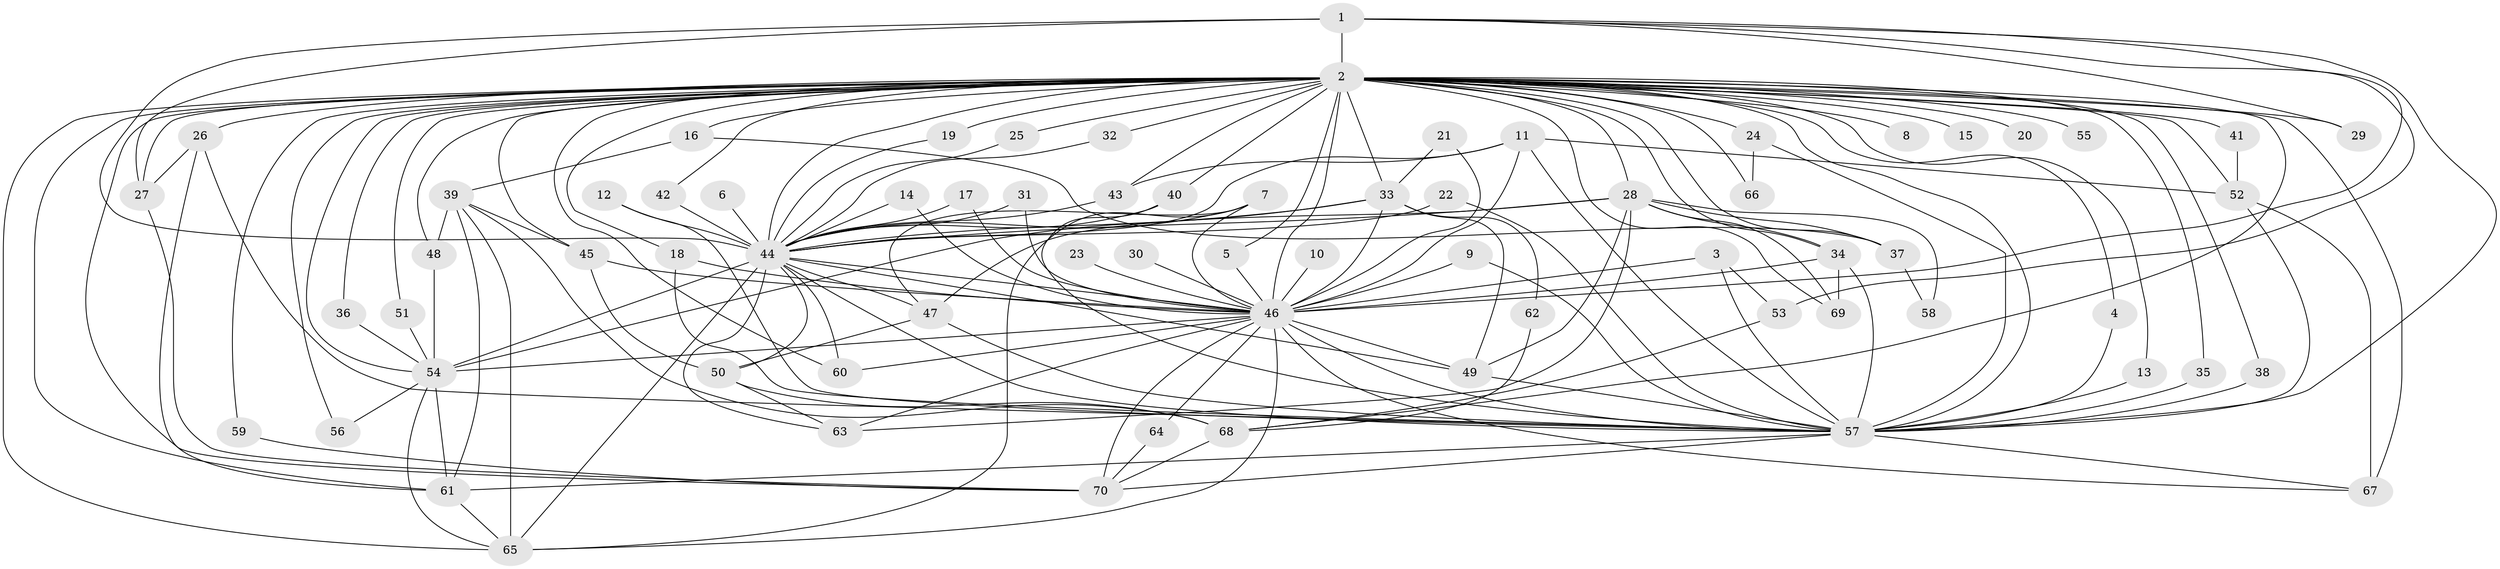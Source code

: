 // original degree distribution, {30: 0.014285714285714285, 22: 0.007142857142857143, 24: 0.02142857142857143, 20: 0.007142857142857143, 12: 0.007142857142857143, 25: 0.014285714285714285, 3: 0.21428571428571427, 2: 0.5, 4: 0.1, 5: 0.07142857142857142, 7: 0.014285714285714285, 6: 0.02857142857142857}
// Generated by graph-tools (version 1.1) at 2025/49/03/09/25 03:49:41]
// undirected, 70 vertices, 169 edges
graph export_dot {
graph [start="1"]
  node [color=gray90,style=filled];
  1;
  2;
  3;
  4;
  5;
  6;
  7;
  8;
  9;
  10;
  11;
  12;
  13;
  14;
  15;
  16;
  17;
  18;
  19;
  20;
  21;
  22;
  23;
  24;
  25;
  26;
  27;
  28;
  29;
  30;
  31;
  32;
  33;
  34;
  35;
  36;
  37;
  38;
  39;
  40;
  41;
  42;
  43;
  44;
  45;
  46;
  47;
  48;
  49;
  50;
  51;
  52;
  53;
  54;
  55;
  56;
  57;
  58;
  59;
  60;
  61;
  62;
  63;
  64;
  65;
  66;
  67;
  68;
  69;
  70;
  1 -- 2 [weight=4.0];
  1 -- 27 [weight=1.0];
  1 -- 29 [weight=1.0];
  1 -- 44 [weight=2.0];
  1 -- 46 [weight=2.0];
  1 -- 53 [weight=1.0];
  1 -- 57 [weight=1.0];
  2 -- 4 [weight=1.0];
  2 -- 5 [weight=1.0];
  2 -- 8 [weight=2.0];
  2 -- 13 [weight=1.0];
  2 -- 15 [weight=1.0];
  2 -- 16 [weight=2.0];
  2 -- 18 [weight=1.0];
  2 -- 19 [weight=1.0];
  2 -- 20 [weight=2.0];
  2 -- 24 [weight=3.0];
  2 -- 25 [weight=1.0];
  2 -- 26 [weight=1.0];
  2 -- 27 [weight=1.0];
  2 -- 28 [weight=1.0];
  2 -- 29 [weight=2.0];
  2 -- 32 [weight=1.0];
  2 -- 33 [weight=1.0];
  2 -- 34 [weight=1.0];
  2 -- 35 [weight=1.0];
  2 -- 36 [weight=1.0];
  2 -- 37 [weight=1.0];
  2 -- 38 [weight=1.0];
  2 -- 40 [weight=1.0];
  2 -- 41 [weight=1.0];
  2 -- 42 [weight=1.0];
  2 -- 43 [weight=2.0];
  2 -- 44 [weight=8.0];
  2 -- 45 [weight=1.0];
  2 -- 46 [weight=8.0];
  2 -- 48 [weight=1.0];
  2 -- 51 [weight=1.0];
  2 -- 52 [weight=1.0];
  2 -- 54 [weight=1.0];
  2 -- 55 [weight=1.0];
  2 -- 56 [weight=1.0];
  2 -- 57 [weight=5.0];
  2 -- 59 [weight=1.0];
  2 -- 60 [weight=1.0];
  2 -- 61 [weight=2.0];
  2 -- 65 [weight=1.0];
  2 -- 66 [weight=3.0];
  2 -- 67 [weight=2.0];
  2 -- 68 [weight=2.0];
  2 -- 69 [weight=1.0];
  2 -- 70 [weight=1.0];
  3 -- 46 [weight=1.0];
  3 -- 53 [weight=1.0];
  3 -- 57 [weight=1.0];
  4 -- 57 [weight=1.0];
  5 -- 46 [weight=1.0];
  6 -- 44 [weight=2.0];
  7 -- 44 [weight=1.0];
  7 -- 46 [weight=1.0];
  7 -- 47 [weight=1.0];
  7 -- 65 [weight=1.0];
  9 -- 46 [weight=1.0];
  9 -- 57 [weight=1.0];
  10 -- 46 [weight=2.0];
  11 -- 43 [weight=1.0];
  11 -- 44 [weight=1.0];
  11 -- 46 [weight=1.0];
  11 -- 52 [weight=1.0];
  11 -- 57 [weight=1.0];
  12 -- 44 [weight=1.0];
  12 -- 57 [weight=1.0];
  13 -- 57 [weight=1.0];
  14 -- 44 [weight=1.0];
  14 -- 46 [weight=1.0];
  16 -- 37 [weight=1.0];
  16 -- 39 [weight=1.0];
  17 -- 44 [weight=1.0];
  17 -- 46 [weight=1.0];
  18 -- 46 [weight=1.0];
  18 -- 57 [weight=1.0];
  19 -- 44 [weight=1.0];
  21 -- 33 [weight=1.0];
  21 -- 46 [weight=1.0];
  22 -- 44 [weight=1.0];
  22 -- 57 [weight=1.0];
  23 -- 46 [weight=2.0];
  24 -- 57 [weight=2.0];
  24 -- 66 [weight=1.0];
  25 -- 44 [weight=1.0];
  26 -- 27 [weight=1.0];
  26 -- 57 [weight=1.0];
  26 -- 61 [weight=1.0];
  27 -- 70 [weight=1.0];
  28 -- 34 [weight=1.0];
  28 -- 37 [weight=2.0];
  28 -- 44 [weight=2.0];
  28 -- 47 [weight=1.0];
  28 -- 49 [weight=1.0];
  28 -- 58 [weight=1.0];
  28 -- 63 [weight=1.0];
  28 -- 69 [weight=1.0];
  30 -- 46 [weight=1.0];
  31 -- 44 [weight=2.0];
  31 -- 46 [weight=1.0];
  32 -- 44 [weight=1.0];
  33 -- 44 [weight=1.0];
  33 -- 46 [weight=1.0];
  33 -- 49 [weight=1.0];
  33 -- 54 [weight=1.0];
  33 -- 62 [weight=1.0];
  34 -- 46 [weight=2.0];
  34 -- 57 [weight=1.0];
  34 -- 69 [weight=1.0];
  35 -- 57 [weight=1.0];
  36 -- 54 [weight=1.0];
  37 -- 58 [weight=1.0];
  38 -- 57 [weight=1.0];
  39 -- 45 [weight=1.0];
  39 -- 48 [weight=1.0];
  39 -- 61 [weight=1.0];
  39 -- 65 [weight=1.0];
  39 -- 68 [weight=1.0];
  40 -- 44 [weight=1.0];
  40 -- 57 [weight=1.0];
  41 -- 52 [weight=1.0];
  42 -- 44 [weight=2.0];
  43 -- 44 [weight=2.0];
  44 -- 46 [weight=4.0];
  44 -- 47 [weight=1.0];
  44 -- 49 [weight=1.0];
  44 -- 50 [weight=1.0];
  44 -- 54 [weight=1.0];
  44 -- 57 [weight=2.0];
  44 -- 60 [weight=1.0];
  44 -- 63 [weight=1.0];
  44 -- 65 [weight=1.0];
  45 -- 46 [weight=3.0];
  45 -- 50 [weight=1.0];
  46 -- 49 [weight=1.0];
  46 -- 54 [weight=1.0];
  46 -- 57 [weight=2.0];
  46 -- 60 [weight=1.0];
  46 -- 63 [weight=1.0];
  46 -- 64 [weight=1.0];
  46 -- 65 [weight=1.0];
  46 -- 67 [weight=1.0];
  46 -- 70 [weight=1.0];
  47 -- 50 [weight=1.0];
  47 -- 57 [weight=1.0];
  48 -- 54 [weight=1.0];
  49 -- 57 [weight=1.0];
  50 -- 63 [weight=1.0];
  50 -- 68 [weight=1.0];
  51 -- 54 [weight=1.0];
  52 -- 57 [weight=1.0];
  52 -- 67 [weight=1.0];
  53 -- 68 [weight=1.0];
  54 -- 56 [weight=1.0];
  54 -- 61 [weight=2.0];
  54 -- 65 [weight=1.0];
  57 -- 61 [weight=1.0];
  57 -- 67 [weight=1.0];
  57 -- 70 [weight=1.0];
  59 -- 70 [weight=1.0];
  61 -- 65 [weight=1.0];
  62 -- 68 [weight=1.0];
  64 -- 70 [weight=1.0];
  68 -- 70 [weight=1.0];
}
